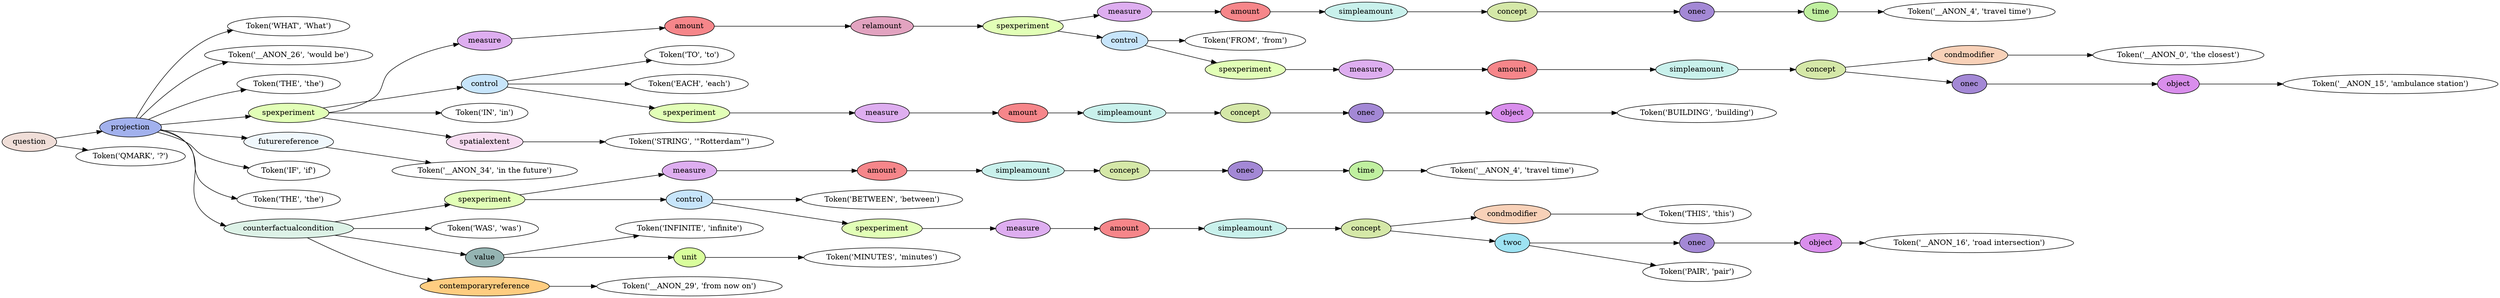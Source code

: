 digraph G {
rankdir=LR;
0 [label="Token('WHAT', 'What')"];
1 [label="Token('__ANON_26', 'would be')"];
2 [label="Token('THE', 'the')"];
3 [label="Token('__ANON_4', 'travel time')"];
4 [fillcolor="#c0f0a0", label=time, style=filled];
4 -> 3;
5 [fillcolor="#a388d5", label=onec, style=filled];
5 -> 4;
6 [fillcolor="#d5e8a8", label=concept, style=filled];
6 -> 5;
7 [fillcolor="#c9f1ec", label=simpleamount, style=filled];
7 -> 6;
8 [fillcolor="#f6868a", label=amount, style=filled];
8 -> 7;
9 [fillcolor="#deaef0", label=measure, style=filled];
9 -> 8;
10 [label="Token('FROM', 'from')"];
11 [label="Token('__ANON_0', 'the closest')"];
12 [fillcolor="#f8d1b8", label=condmodifier, style=filled];
12 -> 11;
13 [label="Token('__ANON_15', 'ambulance station')"];
14 [fillcolor="#d98eec", label=object, style=filled];
14 -> 13;
15 [fillcolor="#a388d5", label=onec, style=filled];
15 -> 14;
16 [fillcolor="#d5e8a8", label=concept, style=filled];
16 -> 12;
16 -> 15;
17 [fillcolor="#c9f1ec", label=simpleamount, style=filled];
17 -> 16;
18 [fillcolor="#f6868a", label=amount, style=filled];
18 -> 17;
19 [fillcolor="#deaef0", label=measure, style=filled];
19 -> 18;
20 [fillcolor="#e2ffb7", label=spexperiment, style=filled];
20 -> 19;
21 [fillcolor="#c7e5fb", label=control, style=filled];
21 -> 10;
21 -> 20;
22 [fillcolor="#e2ffb7", label=spexperiment, style=filled];
22 -> 9;
22 -> 21;
23 [fillcolor="#e2a3c0", label=relamount, style=filled];
23 -> 22;
24 [fillcolor="#f6868a", label=amount, style=filled];
24 -> 23;
25 [fillcolor="#deaef0", label=measure, style=filled];
25 -> 24;
26 [label="Token('TO', 'to')"];
27 [label="Token('EACH', 'each')"];
28 [label="Token('BUILDING', 'building')"];
29 [fillcolor="#d98eec", label=object, style=filled];
29 -> 28;
30 [fillcolor="#a388d5", label=onec, style=filled];
30 -> 29;
31 [fillcolor="#d5e8a8", label=concept, style=filled];
31 -> 30;
32 [fillcolor="#c9f1ec", label=simpleamount, style=filled];
32 -> 31;
33 [fillcolor="#f6868a", label=amount, style=filled];
33 -> 32;
34 [fillcolor="#deaef0", label=measure, style=filled];
34 -> 33;
35 [fillcolor="#e2ffb7", label=spexperiment, style=filled];
35 -> 34;
36 [fillcolor="#c7e5fb", label=control, style=filled];
36 -> 26;
36 -> 27;
36 -> 35;
37 [label="Token('IN', 'in')"];
38 [label="Token('STRING', '\"Rotterdam\"')"];
39 [fillcolor="#f7dcf1", label=spatialextent, style=filled];
39 -> 38;
40 [fillcolor="#e2ffb7", label=spexperiment, style=filled];
40 -> 25;
40 -> 36;
40 -> 37;
40 -> 39;
41 [label="Token('__ANON_34', 'in the future')"];
42 [fillcolor="#f0f8fd", label=futurereference, style=filled];
42 -> 41;
43 [label="Token('IF', 'if')"];
44 [label="Token('THE', 'the')"];
45 [label="Token('__ANON_4', 'travel time')"];
46 [fillcolor="#c0f0a0", label=time, style=filled];
46 -> 45;
47 [fillcolor="#a388d5", label=onec, style=filled];
47 -> 46;
48 [fillcolor="#d5e8a8", label=concept, style=filled];
48 -> 47;
49 [fillcolor="#c9f1ec", label=simpleamount, style=filled];
49 -> 48;
50 [fillcolor="#f6868a", label=amount, style=filled];
50 -> 49;
51 [fillcolor="#deaef0", label=measure, style=filled];
51 -> 50;
52 [label="Token('BETWEEN', 'between')"];
53 [label="Token('THIS', 'this')"];
54 [fillcolor="#f8d1b8", label=condmodifier, style=filled];
54 -> 53;
55 [label="Token('__ANON_16', 'road intersection')"];
56 [fillcolor="#d98eec", label=object, style=filled];
56 -> 55;
57 [fillcolor="#a388d5", label=onec, style=filled];
57 -> 56;
58 [label="Token('PAIR', 'pair')"];
59 [fillcolor="#9de2f2", label=twoc, style=filled];
59 -> 57;
59 -> 58;
60 [fillcolor="#d5e8a8", label=concept, style=filled];
60 -> 54;
60 -> 59;
61 [fillcolor="#c9f1ec", label=simpleamount, style=filled];
61 -> 60;
62 [fillcolor="#f6868a", label=amount, style=filled];
62 -> 61;
63 [fillcolor="#deaef0", label=measure, style=filled];
63 -> 62;
64 [fillcolor="#e2ffb7", label=spexperiment, style=filled];
64 -> 63;
65 [fillcolor="#c7e5fb", label=control, style=filled];
65 -> 52;
65 -> 64;
66 [fillcolor="#e2ffb7", label=spexperiment, style=filled];
66 -> 51;
66 -> 65;
67 [label="Token('WAS', 'was')"];
68 [label="Token('INFINITE', 'infinite')"];
69 [label="Token('MINUTES', 'minutes')"];
70 [fillcolor="#d9fe9c", label=unit, style=filled];
70 -> 69;
71 [fillcolor="#95b4b2", label=value, style=filled];
71 -> 68;
71 -> 70;
72 [label="Token('__ANON_29', 'from now on')"];
73 [fillcolor="#ffcd81", label=contemporaryreference, style=filled];
73 -> 72;
74 [fillcolor="#ddf2e7", label=counterfactualcondition, style=filled];
74 -> 66;
74 -> 67;
74 -> 71;
74 -> 73;
75 [fillcolor="#a2b1ed", label=projection, style=filled];
75 -> 0;
75 -> 1;
75 -> 2;
75 -> 40;
75 -> 42;
75 -> 43;
75 -> 44;
75 -> 74;
76 [label="Token('QMARK', '?')"];
77 [fillcolor="#f0ded8", label=question, style=filled];
77 -> 75;
77 -> 76;
}
